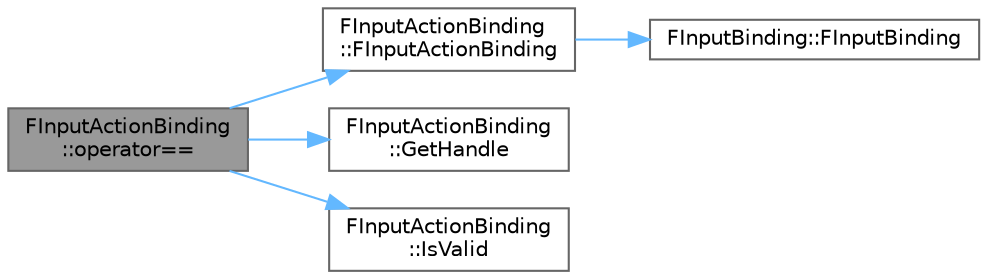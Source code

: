 digraph "FInputActionBinding::operator=="
{
 // INTERACTIVE_SVG=YES
 // LATEX_PDF_SIZE
  bgcolor="transparent";
  edge [fontname=Helvetica,fontsize=10,labelfontname=Helvetica,labelfontsize=10];
  node [fontname=Helvetica,fontsize=10,shape=box,height=0.2,width=0.4];
  rankdir="LR";
  Node1 [id="Node000001",label="FInputActionBinding\l::operator==",height=0.2,width=0.4,color="gray40", fillcolor="grey60", style="filled", fontcolor="black",tooltip=" "];
  Node1 -> Node2 [id="edge1_Node000001_Node000002",color="steelblue1",style="solid",tooltip=" "];
  Node2 [id="Node000002",label="FInputActionBinding\l::FInputActionBinding",height=0.2,width=0.4,color="grey40", fillcolor="white", style="filled",URL="$d0/d7a/structFInputActionBinding.html#a9fab763251ddacae46fbd07848af5007",tooltip=" "];
  Node2 -> Node3 [id="edge2_Node000002_Node000003",color="steelblue1",style="solid",tooltip=" "];
  Node3 [id="Node000003",label="FInputBinding::FInputBinding",height=0.2,width=0.4,color="grey40", fillcolor="white", style="filled",URL="$d2/d4d/structFInputBinding.html#a1ba6f91e86d3b413f12f48eb723f9443",tooltip=" "];
  Node1 -> Node4 [id="edge3_Node000001_Node000004",color="steelblue1",style="solid",tooltip=" "];
  Node4 [id="Node000004",label="FInputActionBinding\l::GetHandle",height=0.2,width=0.4,color="grey40", fillcolor="white", style="filled",URL="$d0/d7a/structFInputActionBinding.html#af8f1fd41e734cd3e4e12e8e478bd5af9",tooltip=" "];
  Node1 -> Node5 [id="edge4_Node000001_Node000005",color="steelblue1",style="solid",tooltip=" "];
  Node5 [id="Node000005",label="FInputActionBinding\l::IsValid",height=0.2,width=0.4,color="grey40", fillcolor="white", style="filled",URL="$d0/d7a/structFInputActionBinding.html#a79306926a665f2269253b54bdec09ff7",tooltip="Indicates GenerateNewHandle was called."];
}

